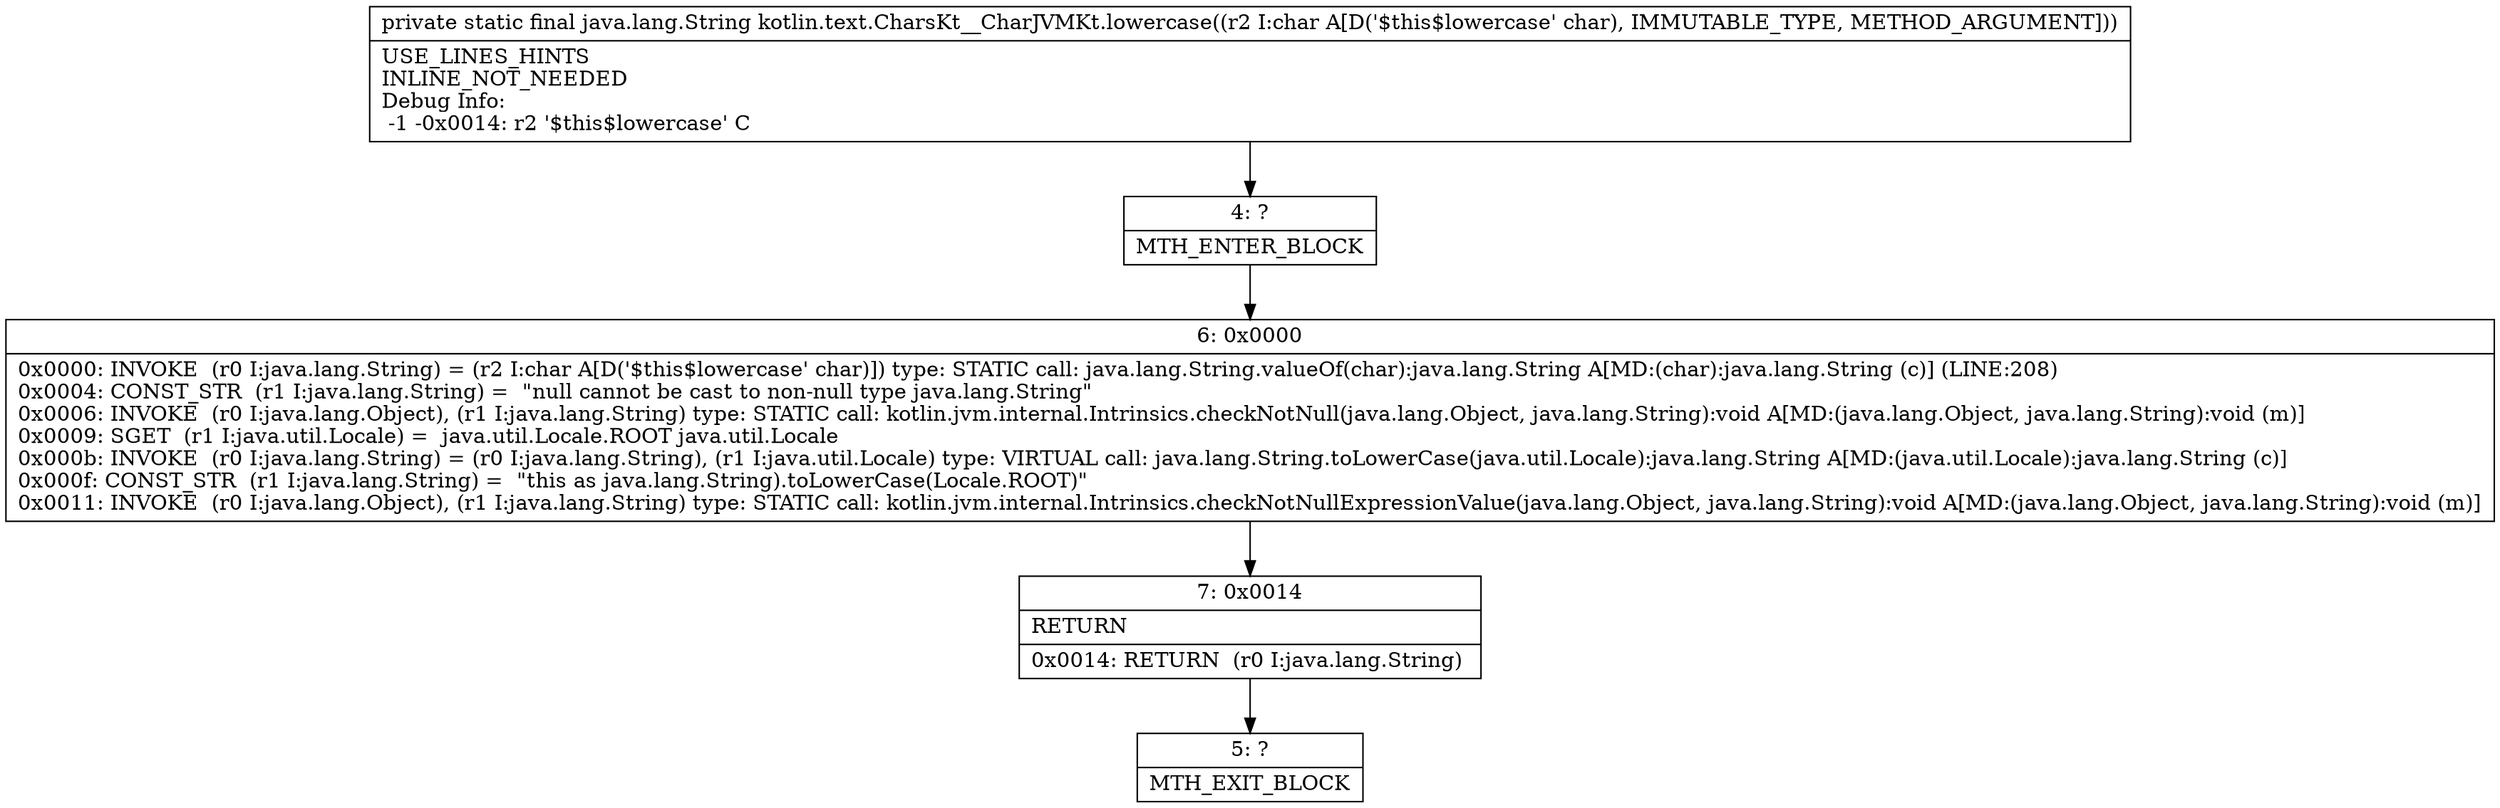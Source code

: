 digraph "CFG forkotlin.text.CharsKt__CharJVMKt.lowercase(C)Ljava\/lang\/String;" {
Node_4 [shape=record,label="{4\:\ ?|MTH_ENTER_BLOCK\l}"];
Node_6 [shape=record,label="{6\:\ 0x0000|0x0000: INVOKE  (r0 I:java.lang.String) = (r2 I:char A[D('$this$lowercase' char)]) type: STATIC call: java.lang.String.valueOf(char):java.lang.String A[MD:(char):java.lang.String (c)] (LINE:208)\l0x0004: CONST_STR  (r1 I:java.lang.String) =  \"null cannot be cast to non\-null type java.lang.String\" \l0x0006: INVOKE  (r0 I:java.lang.Object), (r1 I:java.lang.String) type: STATIC call: kotlin.jvm.internal.Intrinsics.checkNotNull(java.lang.Object, java.lang.String):void A[MD:(java.lang.Object, java.lang.String):void (m)]\l0x0009: SGET  (r1 I:java.util.Locale) =  java.util.Locale.ROOT java.util.Locale \l0x000b: INVOKE  (r0 I:java.lang.String) = (r0 I:java.lang.String), (r1 I:java.util.Locale) type: VIRTUAL call: java.lang.String.toLowerCase(java.util.Locale):java.lang.String A[MD:(java.util.Locale):java.lang.String (c)]\l0x000f: CONST_STR  (r1 I:java.lang.String) =  \"this as java.lang.String).toLowerCase(Locale.ROOT)\" \l0x0011: INVOKE  (r0 I:java.lang.Object), (r1 I:java.lang.String) type: STATIC call: kotlin.jvm.internal.Intrinsics.checkNotNullExpressionValue(java.lang.Object, java.lang.String):void A[MD:(java.lang.Object, java.lang.String):void (m)]\l}"];
Node_7 [shape=record,label="{7\:\ 0x0014|RETURN\l|0x0014: RETURN  (r0 I:java.lang.String) \l}"];
Node_5 [shape=record,label="{5\:\ ?|MTH_EXIT_BLOCK\l}"];
MethodNode[shape=record,label="{private static final java.lang.String kotlin.text.CharsKt__CharJVMKt.lowercase((r2 I:char A[D('$this$lowercase' char), IMMUTABLE_TYPE, METHOD_ARGUMENT]))  | USE_LINES_HINTS\lINLINE_NOT_NEEDED\lDebug Info:\l  \-1 \-0x0014: r2 '$this$lowercase' C\l}"];
MethodNode -> Node_4;Node_4 -> Node_6;
Node_6 -> Node_7;
Node_7 -> Node_5;
}

